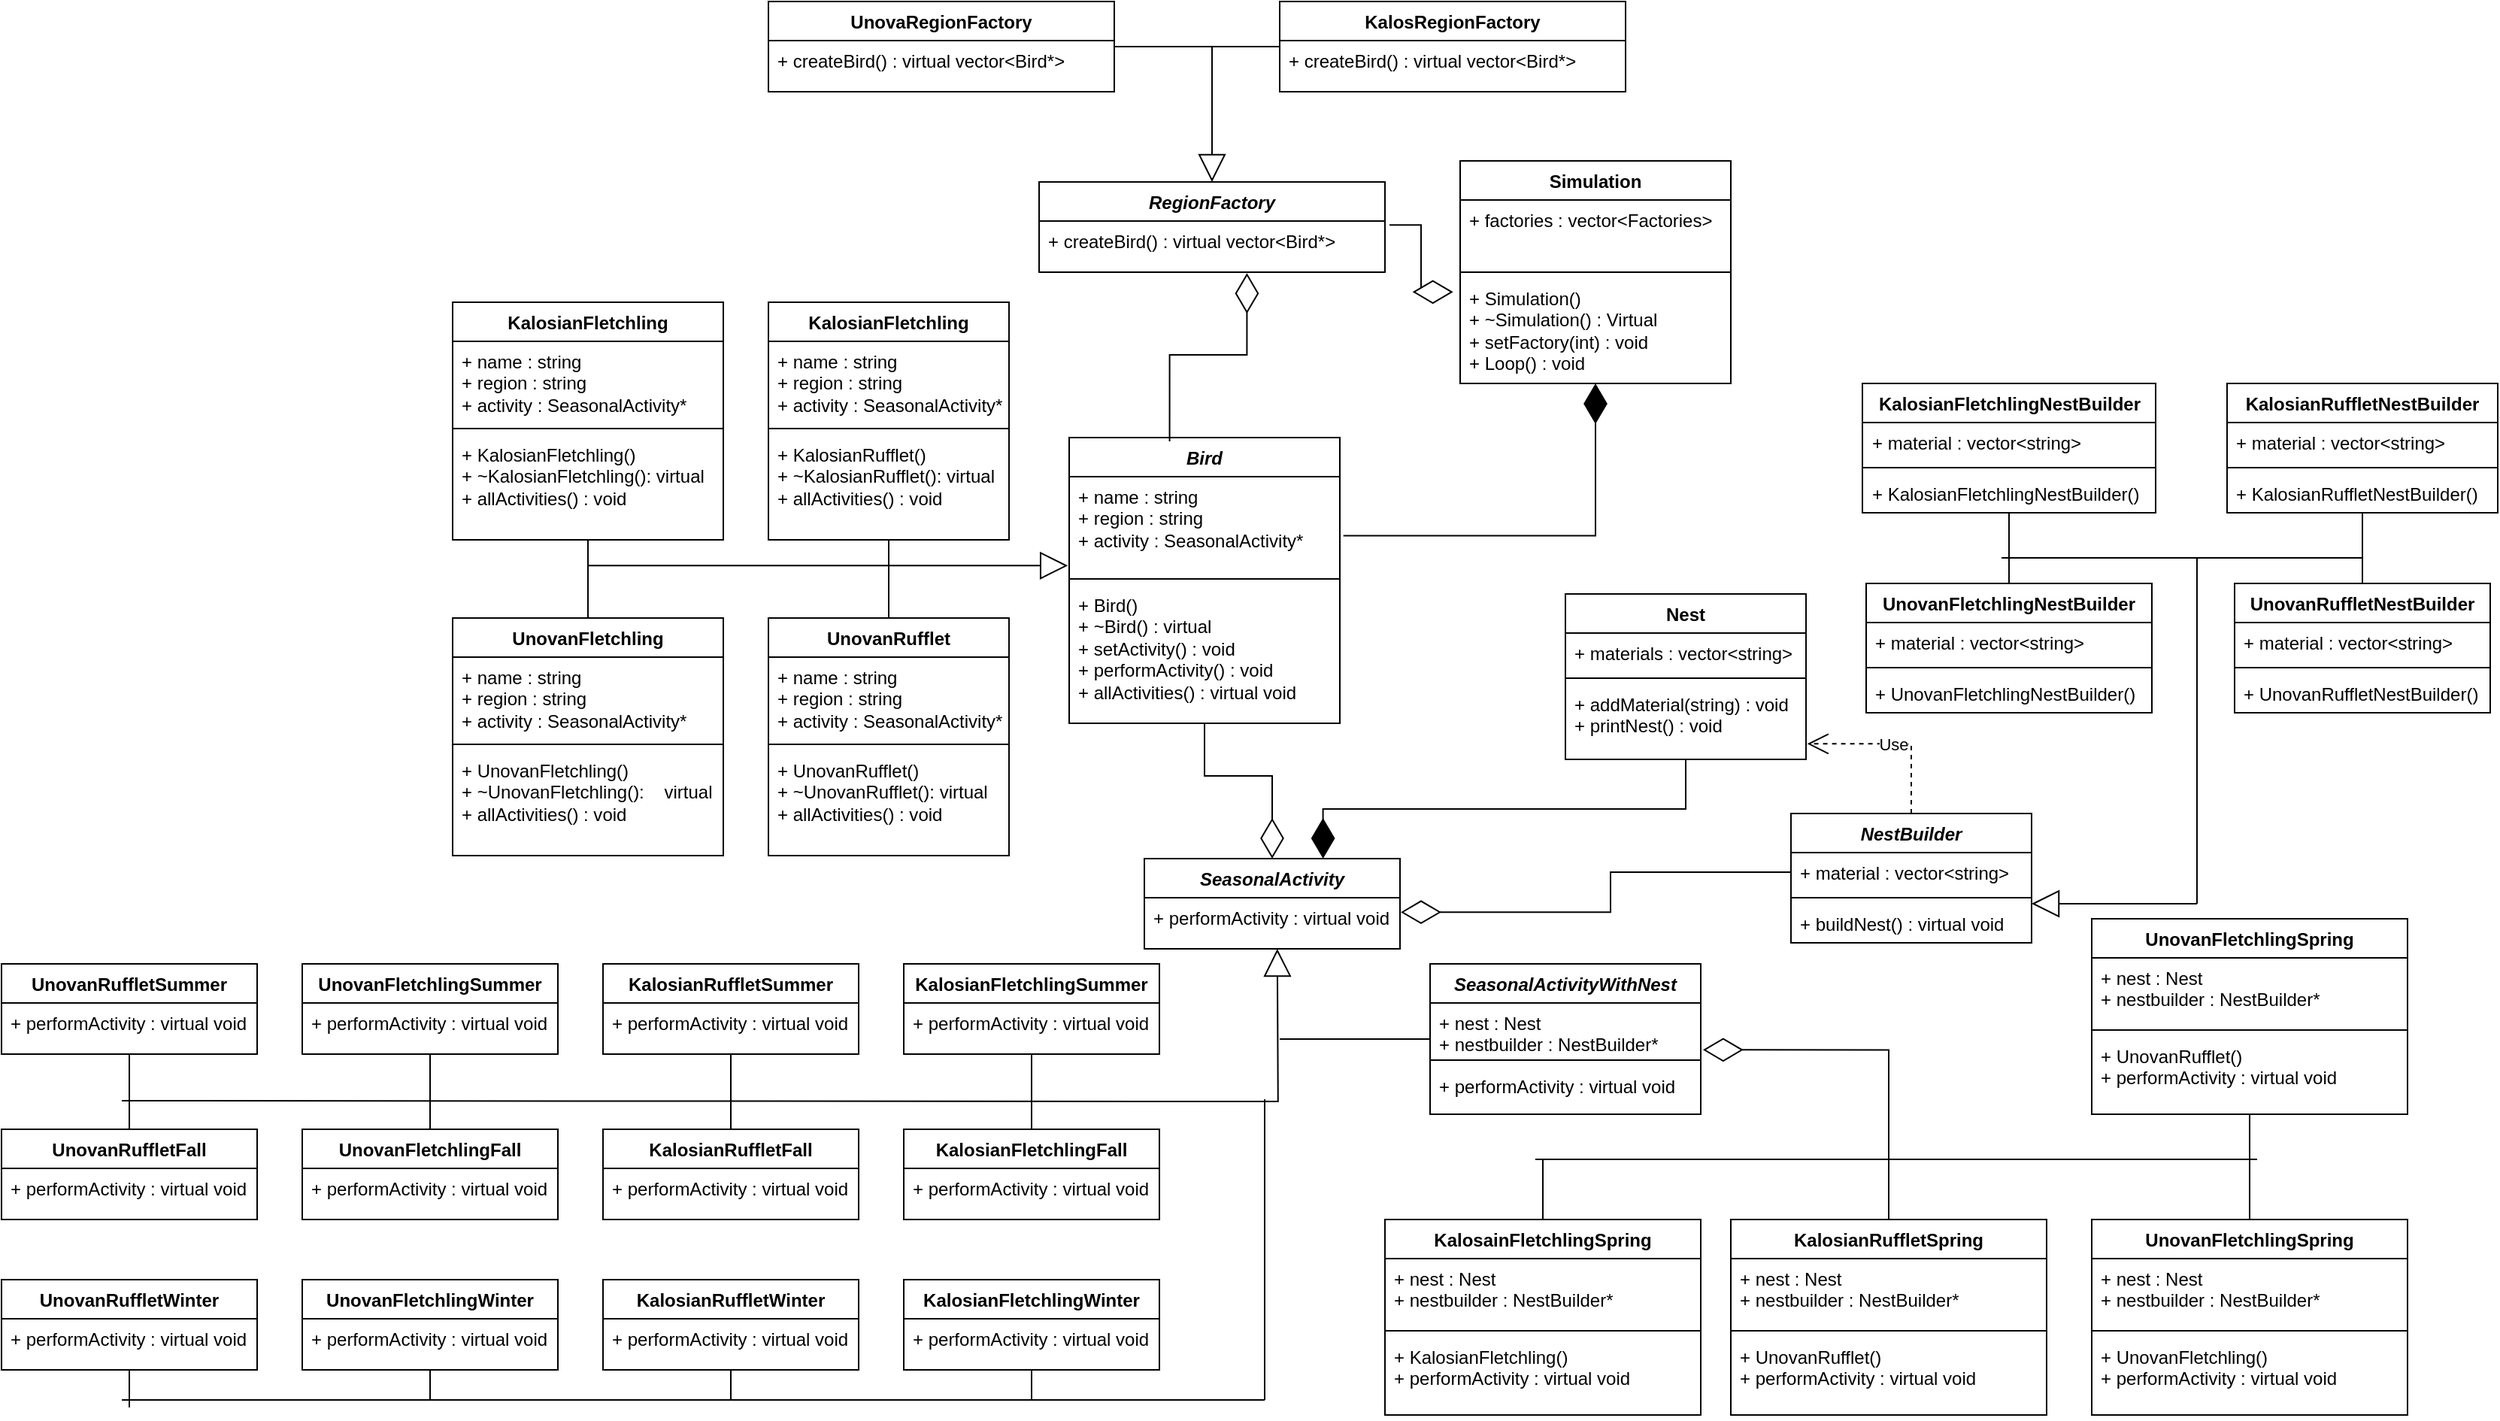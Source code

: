 <mxfile version="25.0.1">
  <diagram name="Page-1" id="a0X_AfXO-eGEAeAlHJ21">
    <mxGraphModel dx="2687" dy="1173" grid="1" gridSize="10" guides="1" tooltips="1" connect="1" arrows="1" fold="1" page="1" pageScale="1" pageWidth="850" pageHeight="1100" math="0" shadow="0">
      <root>
        <mxCell id="0" />
        <mxCell id="1" parent="0" />
        <mxCell id="lJhDyDG1HW2excrZ2yXK-1" value="Simulation" style="swimlane;fontStyle=1;align=center;verticalAlign=top;childLayout=stackLayout;horizontal=1;startSize=26;horizontalStack=0;resizeParent=1;resizeParentMax=0;resizeLast=0;collapsible=1;marginBottom=0;whiteSpace=wrap;html=1;" parent="1" vertex="1">
          <mxGeometry x="150" y="136" width="180" height="148" as="geometry" />
        </mxCell>
        <mxCell id="lJhDyDG1HW2excrZ2yXK-2" value="+ factories : vector&amp;lt;Factories&amp;gt;" style="text;strokeColor=none;fillColor=none;align=left;verticalAlign=top;spacingLeft=4;spacingRight=4;overflow=hidden;rotatable=0;points=[[0,0.5],[1,0.5]];portConstraint=eastwest;whiteSpace=wrap;html=1;" parent="lJhDyDG1HW2excrZ2yXK-1" vertex="1">
          <mxGeometry y="26" width="180" height="44" as="geometry" />
        </mxCell>
        <mxCell id="lJhDyDG1HW2excrZ2yXK-3" value="" style="line;strokeWidth=1;fillColor=none;align=left;verticalAlign=middle;spacingTop=-1;spacingLeft=3;spacingRight=3;rotatable=0;labelPosition=right;points=[];portConstraint=eastwest;strokeColor=inherit;" parent="lJhDyDG1HW2excrZ2yXK-1" vertex="1">
          <mxGeometry y="70" width="180" height="8" as="geometry" />
        </mxCell>
        <mxCell id="lJhDyDG1HW2excrZ2yXK-4" value="+ Simulation()&amp;nbsp;&lt;div&gt;+ ~Simulation() : Virtual&lt;/div&gt;&lt;div&gt;+ setFactory(int) : void&lt;br&gt;&lt;/div&gt;&lt;div&gt;+ Loop() : void&lt;br&gt;&lt;div&gt;&lt;br&gt;&lt;/div&gt;&lt;/div&gt;" style="text;strokeColor=none;fillColor=none;align=left;verticalAlign=top;spacingLeft=4;spacingRight=4;overflow=hidden;rotatable=0;points=[[0,0.5],[1,0.5]];portConstraint=eastwest;whiteSpace=wrap;html=1;" parent="lJhDyDG1HW2excrZ2yXK-1" vertex="1">
          <mxGeometry y="78" width="180" height="70" as="geometry" />
        </mxCell>
        <mxCell id="lJhDyDG1HW2excrZ2yXK-5" value="&lt;i&gt;RegionFactory&lt;/i&gt;" style="swimlane;fontStyle=1;align=center;verticalAlign=top;childLayout=stackLayout;horizontal=1;startSize=26;horizontalStack=0;resizeParent=1;resizeParentMax=0;resizeLast=0;collapsible=1;marginBottom=0;whiteSpace=wrap;html=1;" parent="1" vertex="1">
          <mxGeometry x="-130" y="150" width="230" height="60" as="geometry" />
        </mxCell>
        <mxCell id="lJhDyDG1HW2excrZ2yXK-8" value="+ createBird() : virtual vector&amp;lt;Bird*&amp;gt;" style="text;strokeColor=none;fillColor=none;align=left;verticalAlign=top;spacingLeft=4;spacingRight=4;overflow=hidden;rotatable=0;points=[[0,0.5],[1,0.5]];portConstraint=eastwest;whiteSpace=wrap;html=1;" parent="lJhDyDG1HW2excrZ2yXK-5" vertex="1">
          <mxGeometry y="26" width="230" height="34" as="geometry" />
        </mxCell>
        <mxCell id="lJhDyDG1HW2excrZ2yXK-9" value="KalosRegionFactory" style="swimlane;fontStyle=1;align=center;verticalAlign=top;childLayout=stackLayout;horizontal=1;startSize=26;horizontalStack=0;resizeParent=1;resizeParentMax=0;resizeLast=0;collapsible=1;marginBottom=0;whiteSpace=wrap;html=1;" parent="1" vertex="1">
          <mxGeometry x="30" y="30" width="230" height="60" as="geometry" />
        </mxCell>
        <mxCell id="lJhDyDG1HW2excrZ2yXK-10" value="+ createBird() : virtual vector&amp;lt;Bird*&amp;gt;" style="text;strokeColor=none;fillColor=none;align=left;verticalAlign=top;spacingLeft=4;spacingRight=4;overflow=hidden;rotatable=0;points=[[0,0.5],[1,0.5]];portConstraint=eastwest;whiteSpace=wrap;html=1;" parent="lJhDyDG1HW2excrZ2yXK-9" vertex="1">
          <mxGeometry y="26" width="230" height="34" as="geometry" />
        </mxCell>
        <mxCell id="lJhDyDG1HW2excrZ2yXK-11" value="UnovaRegionFactory" style="swimlane;fontStyle=1;align=center;verticalAlign=top;childLayout=stackLayout;horizontal=1;startSize=26;horizontalStack=0;resizeParent=1;resizeParentMax=0;resizeLast=0;collapsible=1;marginBottom=0;whiteSpace=wrap;html=1;" parent="1" vertex="1">
          <mxGeometry x="-310" y="30" width="230" height="60" as="geometry" />
        </mxCell>
        <mxCell id="lJhDyDG1HW2excrZ2yXK-12" value="+ createBird() : virtual vector&amp;lt;Bird*&amp;gt;" style="text;strokeColor=none;fillColor=none;align=left;verticalAlign=top;spacingLeft=4;spacingRight=4;overflow=hidden;rotatable=0;points=[[0,0.5],[1,0.5]];portConstraint=eastwest;whiteSpace=wrap;html=1;" parent="lJhDyDG1HW2excrZ2yXK-11" vertex="1">
          <mxGeometry y="26" width="230" height="34" as="geometry" />
        </mxCell>
        <mxCell id="lJhDyDG1HW2excrZ2yXK-14" value="" style="endArrow=diamondThin;endFill=1;endSize=24;html=1;rounded=0;entryX=-0.026;entryY=0.131;entryDx=0;entryDy=0;exitX=1.013;exitY=0.078;exitDx=0;exitDy=0;exitPerimeter=0;edgeStyle=elbowEdgeStyle;endFillColor=#FFFFFF;entryPerimeter=0;" parent="1" source="lJhDyDG1HW2excrZ2yXK-8" target="lJhDyDG1HW2excrZ2yXK-4" edge="1">
          <mxGeometry width="160" relative="1" as="geometry">
            <mxPoint x="709" y="181" as="sourcePoint" />
            <mxPoint x="390" y="100" as="targetPoint" />
          </mxGeometry>
        </mxCell>
        <mxCell id="lJhDyDG1HW2excrZ2yXK-105" style="edgeStyle=orthogonalEdgeStyle;rounded=0;orthogonalLoop=1;jettySize=auto;html=1;entryX=0.5;entryY=0;entryDx=0;entryDy=0;endArrow=diamondThin;endFill=1;endSize=24;endFillColor=#FFFFFF;" parent="1" source="lJhDyDG1HW2excrZ2yXK-15" target="lJhDyDG1HW2excrZ2yXK-40" edge="1">
          <mxGeometry relative="1" as="geometry" />
        </mxCell>
        <mxCell id="lJhDyDG1HW2excrZ2yXK-15" value="&lt;i&gt;Bird&lt;/i&gt;" style="swimlane;fontStyle=1;align=center;verticalAlign=top;childLayout=stackLayout;horizontal=1;startSize=26;horizontalStack=0;resizeParent=1;resizeParentMax=0;resizeLast=0;collapsible=1;marginBottom=0;whiteSpace=wrap;html=1;" parent="1" vertex="1">
          <mxGeometry x="-110" y="320" width="180" height="190" as="geometry" />
        </mxCell>
        <mxCell id="lJhDyDG1HW2excrZ2yXK-16" value="+ name : string&lt;div&gt;+ region : string&lt;/div&gt;&lt;div&gt;+ activity : SeasonalActivity*&lt;/div&gt;" style="text;strokeColor=none;fillColor=none;align=left;verticalAlign=top;spacingLeft=4;spacingRight=4;overflow=hidden;rotatable=0;points=[[0,0.5],[1,0.5]];portConstraint=eastwest;whiteSpace=wrap;html=1;" parent="lJhDyDG1HW2excrZ2yXK-15" vertex="1">
          <mxGeometry y="26" width="180" height="64" as="geometry" />
        </mxCell>
        <mxCell id="lJhDyDG1HW2excrZ2yXK-17" value="" style="line;strokeWidth=1;fillColor=none;align=left;verticalAlign=middle;spacingTop=-1;spacingLeft=3;spacingRight=3;rotatable=0;labelPosition=right;points=[];portConstraint=eastwest;strokeColor=inherit;" parent="lJhDyDG1HW2excrZ2yXK-15" vertex="1">
          <mxGeometry y="90" width="180" height="8" as="geometry" />
        </mxCell>
        <mxCell id="lJhDyDG1HW2excrZ2yXK-18" value="&lt;div&gt;+ Bird()&amp;nbsp;&lt;div&gt;+ ~Bird() : virtual&lt;/div&gt;&lt;div&gt;+ setActivity() : void&lt;/div&gt;&lt;div&gt;+ performActivity() : void&lt;/div&gt;&lt;div&gt;+ allActivities() :&amp;nbsp;&lt;span style=&quot;background-color: initial;&quot;&gt;virtual void&lt;/span&gt;&lt;/div&gt;&lt;div&gt;&amp;nbsp;&amp;nbsp;&lt;/div&gt;&lt;/div&gt;" style="text;strokeColor=none;fillColor=none;align=left;verticalAlign=top;spacingLeft=4;spacingRight=4;overflow=hidden;rotatable=0;points=[[0,0.5],[1,0.5]];portConstraint=eastwest;whiteSpace=wrap;html=1;" parent="lJhDyDG1HW2excrZ2yXK-15" vertex="1">
          <mxGeometry y="98" width="180" height="92" as="geometry" />
        </mxCell>
        <mxCell id="lJhDyDG1HW2excrZ2yXK-112" style="edgeStyle=orthogonalEdgeStyle;rounded=0;orthogonalLoop=1;jettySize=auto;html=1;endArrow=none;endFill=0;" parent="1" source="lJhDyDG1HW2excrZ2yXK-19" target="lJhDyDG1HW2excrZ2yXK-27" edge="1">
          <mxGeometry relative="1" as="geometry" />
        </mxCell>
        <mxCell id="lJhDyDG1HW2excrZ2yXK-19" value="KalosianFletchling" style="swimlane;fontStyle=1;align=center;verticalAlign=top;childLayout=stackLayout;horizontal=1;startSize=26;horizontalStack=0;resizeParent=1;resizeParentMax=0;resizeLast=0;collapsible=1;marginBottom=0;whiteSpace=wrap;html=1;" parent="1" vertex="1">
          <mxGeometry x="-520" y="230" width="180" height="158" as="geometry" />
        </mxCell>
        <mxCell id="lJhDyDG1HW2excrZ2yXK-20" value="+ name : string&lt;div&gt;+ region : string&lt;/div&gt;&lt;div&gt;+ activity : SeasonalActivity*&lt;/div&gt;" style="text;strokeColor=none;fillColor=none;align=left;verticalAlign=top;spacingLeft=4;spacingRight=4;overflow=hidden;rotatable=0;points=[[0,0.5],[1,0.5]];portConstraint=eastwest;whiteSpace=wrap;html=1;" parent="lJhDyDG1HW2excrZ2yXK-19" vertex="1">
          <mxGeometry y="26" width="180" height="54" as="geometry" />
        </mxCell>
        <mxCell id="lJhDyDG1HW2excrZ2yXK-21" value="" style="line;strokeWidth=1;fillColor=none;align=left;verticalAlign=middle;spacingTop=-1;spacingLeft=3;spacingRight=3;rotatable=0;labelPosition=right;points=[];portConstraint=eastwest;strokeColor=inherit;" parent="lJhDyDG1HW2excrZ2yXK-19" vertex="1">
          <mxGeometry y="80" width="180" height="8" as="geometry" />
        </mxCell>
        <mxCell id="lJhDyDG1HW2excrZ2yXK-22" value="+ KalosianFletchling()&amp;nbsp;&lt;div&gt;+ ~KalosianFletchling(): virtual&lt;/div&gt;&lt;div&gt;+ allActivities() : v&lt;span style=&quot;background-color: initial;&quot;&gt;oid&lt;/span&gt;&lt;/div&gt;&lt;div&gt;&amp;nbsp;&amp;nbsp;&lt;/div&gt;" style="text;strokeColor=none;fillColor=none;align=left;verticalAlign=top;spacingLeft=4;spacingRight=4;overflow=hidden;rotatable=0;points=[[0,0.5],[1,0.5]];portConstraint=eastwest;whiteSpace=wrap;html=1;" parent="lJhDyDG1HW2excrZ2yXK-19" vertex="1">
          <mxGeometry y="88" width="180" height="70" as="geometry" />
        </mxCell>
        <mxCell id="lJhDyDG1HW2excrZ2yXK-111" style="edgeStyle=orthogonalEdgeStyle;rounded=0;orthogonalLoop=1;jettySize=auto;html=1;endArrow=none;endFill=0;" parent="1" source="lJhDyDG1HW2excrZ2yXK-23" edge="1">
          <mxGeometry relative="1" as="geometry">
            <mxPoint x="-230" y="420" as="targetPoint" />
          </mxGeometry>
        </mxCell>
        <mxCell id="lJhDyDG1HW2excrZ2yXK-23" value="KalosianFletchling" style="swimlane;fontStyle=1;align=center;verticalAlign=top;childLayout=stackLayout;horizontal=1;startSize=26;horizontalStack=0;resizeParent=1;resizeParentMax=0;resizeLast=0;collapsible=1;marginBottom=0;whiteSpace=wrap;html=1;" parent="1" vertex="1">
          <mxGeometry x="-310" y="230" width="160" height="158" as="geometry" />
        </mxCell>
        <mxCell id="lJhDyDG1HW2excrZ2yXK-24" value="+ name : string&lt;div&gt;+ region : string&lt;/div&gt;&lt;div&gt;+ activity : SeasonalActivity*&lt;/div&gt;" style="text;strokeColor=none;fillColor=none;align=left;verticalAlign=top;spacingLeft=4;spacingRight=4;overflow=hidden;rotatable=0;points=[[0,0.5],[1,0.5]];portConstraint=eastwest;whiteSpace=wrap;html=1;" parent="lJhDyDG1HW2excrZ2yXK-23" vertex="1">
          <mxGeometry y="26" width="160" height="54" as="geometry" />
        </mxCell>
        <mxCell id="lJhDyDG1HW2excrZ2yXK-25" value="" style="line;strokeWidth=1;fillColor=none;align=left;verticalAlign=middle;spacingTop=-1;spacingLeft=3;spacingRight=3;rotatable=0;labelPosition=right;points=[];portConstraint=eastwest;strokeColor=inherit;" parent="lJhDyDG1HW2excrZ2yXK-23" vertex="1">
          <mxGeometry y="80" width="160" height="8" as="geometry" />
        </mxCell>
        <mxCell id="lJhDyDG1HW2excrZ2yXK-26" value="+ KalosianRufflet()&amp;nbsp;&lt;div&gt;+ ~KalosianRufflet(): virtual&lt;/div&gt;&lt;div&gt;+ allActivities() : v&lt;span style=&quot;background-color: initial;&quot;&gt;oid&lt;/span&gt;&lt;/div&gt;&lt;div&gt;&amp;nbsp;&amp;nbsp;&lt;/div&gt;" style="text;strokeColor=none;fillColor=none;align=left;verticalAlign=top;spacingLeft=4;spacingRight=4;overflow=hidden;rotatable=0;points=[[0,0.5],[1,0.5]];portConstraint=eastwest;whiteSpace=wrap;html=1;" parent="lJhDyDG1HW2excrZ2yXK-23" vertex="1">
          <mxGeometry y="88" width="160" height="70" as="geometry" />
        </mxCell>
        <mxCell id="lJhDyDG1HW2excrZ2yXK-27" value="UnovanFletchling" style="swimlane;fontStyle=1;align=center;verticalAlign=top;childLayout=stackLayout;horizontal=1;startSize=26;horizontalStack=0;resizeParent=1;resizeParentMax=0;resizeLast=0;collapsible=1;marginBottom=0;whiteSpace=wrap;html=1;" parent="1" vertex="1">
          <mxGeometry x="-520" y="440" width="180" height="158" as="geometry" />
        </mxCell>
        <mxCell id="lJhDyDG1HW2excrZ2yXK-28" value="+ name : string&lt;div&gt;+ region : string&lt;/div&gt;&lt;div&gt;+ activity : SeasonalActivity*&lt;/div&gt;" style="text;strokeColor=none;fillColor=none;align=left;verticalAlign=top;spacingLeft=4;spacingRight=4;overflow=hidden;rotatable=0;points=[[0,0.5],[1,0.5]];portConstraint=eastwest;whiteSpace=wrap;html=1;" parent="lJhDyDG1HW2excrZ2yXK-27" vertex="1">
          <mxGeometry y="26" width="180" height="54" as="geometry" />
        </mxCell>
        <mxCell id="lJhDyDG1HW2excrZ2yXK-29" value="" style="line;strokeWidth=1;fillColor=none;align=left;verticalAlign=middle;spacingTop=-1;spacingLeft=3;spacingRight=3;rotatable=0;labelPosition=right;points=[];portConstraint=eastwest;strokeColor=inherit;" parent="lJhDyDG1HW2excrZ2yXK-27" vertex="1">
          <mxGeometry y="80" width="180" height="8" as="geometry" />
        </mxCell>
        <mxCell id="lJhDyDG1HW2excrZ2yXK-30" value="+ UnovanFletchling()&amp;nbsp;&lt;div&gt;+ ~UnovanFletchling():&amp;nbsp;&amp;nbsp;&amp;nbsp; virtual&lt;/div&gt;&lt;div&gt;&lt;span style=&quot;background-color: initial;&quot;&gt;+ allActivities() : v&lt;/span&gt;&lt;span style=&quot;background-color: initial;&quot;&gt;oid&lt;/span&gt;&lt;/div&gt;&lt;div&gt;&amp;nbsp;&amp;nbsp;&lt;br&gt;&lt;/div&gt;" style="text;strokeColor=none;fillColor=none;align=left;verticalAlign=top;spacingLeft=4;spacingRight=4;overflow=hidden;rotatable=0;points=[[0,0.5],[1,0.5]];portConstraint=eastwest;whiteSpace=wrap;html=1;" parent="lJhDyDG1HW2excrZ2yXK-27" vertex="1">
          <mxGeometry y="88" width="180" height="70" as="geometry" />
        </mxCell>
        <mxCell id="lJhDyDG1HW2excrZ2yXK-35" value="" style="endArrow=diamondThin;endFill=1;endSize=24;html=1;rounded=0;edgeStyle=orthogonalEdgeStyle;endFillColor=#FFFFFF;exitX=0.371;exitY=0.013;exitDx=0;exitDy=0;exitPerimeter=0;entryX=0.601;entryY=1.018;entryDx=0;entryDy=0;entryPerimeter=0;" parent="1" source="lJhDyDG1HW2excrZ2yXK-15" target="lJhDyDG1HW2excrZ2yXK-8" edge="1">
          <mxGeometry width="160" relative="1" as="geometry">
            <mxPoint x="-40" y="230" as="sourcePoint" />
            <mxPoint x="-40" y="230" as="targetPoint" />
          </mxGeometry>
        </mxCell>
        <mxCell id="lJhDyDG1HW2excrZ2yXK-39" value="" style="endArrow=block;endSize=16;endFill=0;html=1;rounded=0;edgeStyle=elbowEdgeStyle;elbow=vertical;entryX=0.5;entryY=0;entryDx=0;entryDy=0;" parent="1" target="lJhDyDG1HW2excrZ2yXK-5" edge="1">
          <mxGeometry width="160" relative="1" as="geometry">
            <mxPoint x="-15" y="60" as="sourcePoint" />
            <mxPoint x="328" y="90" as="targetPoint" />
          </mxGeometry>
        </mxCell>
        <mxCell id="lJhDyDG1HW2excrZ2yXK-40" value="&lt;i&gt;SeasonalActivity&lt;/i&gt;" style="swimlane;fontStyle=1;align=center;verticalAlign=top;childLayout=stackLayout;horizontal=1;startSize=26;horizontalStack=0;resizeParent=1;resizeParentMax=0;resizeLast=0;collapsible=1;marginBottom=0;whiteSpace=wrap;html=1;" parent="1" vertex="1">
          <mxGeometry x="-60" y="600" width="170" height="60" as="geometry" />
        </mxCell>
        <mxCell id="lJhDyDG1HW2excrZ2yXK-43" value="+ performActivity : virtual void" style="text;strokeColor=none;fillColor=none;align=left;verticalAlign=top;spacingLeft=4;spacingRight=4;overflow=hidden;rotatable=0;points=[[0,0.5],[1,0.5]];portConstraint=eastwest;whiteSpace=wrap;html=1;" parent="lJhDyDG1HW2excrZ2yXK-40" vertex="1">
          <mxGeometry y="26" width="170" height="34" as="geometry" />
        </mxCell>
        <mxCell id="lJhDyDG1HW2excrZ2yXK-134" style="edgeStyle=orthogonalEdgeStyle;rounded=0;orthogonalLoop=1;jettySize=auto;html=1;endArrow=none;endFill=0;" parent="1" source="lJhDyDG1HW2excrZ2yXK-44" edge="1">
          <mxGeometry relative="1" as="geometry">
            <mxPoint x="205" y="800" as="targetPoint" />
          </mxGeometry>
        </mxCell>
        <mxCell id="lJhDyDG1HW2excrZ2yXK-44" value="KalosainFletchlingSpring" style="swimlane;fontStyle=1;align=center;verticalAlign=top;childLayout=stackLayout;horizontal=1;startSize=26;horizontalStack=0;resizeParent=1;resizeParentMax=0;resizeLast=0;collapsible=1;marginBottom=0;whiteSpace=wrap;html=1;" parent="1" vertex="1">
          <mxGeometry x="100" y="840" width="210" height="130" as="geometry" />
        </mxCell>
        <mxCell id="lJhDyDG1HW2excrZ2yXK-45" value="+ nest : Nest&lt;div&gt;+ nestbuilder : NestBuilder*&lt;/div&gt;" style="text;strokeColor=none;fillColor=none;align=left;verticalAlign=top;spacingLeft=4;spacingRight=4;overflow=hidden;rotatable=0;points=[[0,0.5],[1,0.5]];portConstraint=eastwest;whiteSpace=wrap;html=1;" parent="lJhDyDG1HW2excrZ2yXK-44" vertex="1">
          <mxGeometry y="26" width="210" height="44" as="geometry" />
        </mxCell>
        <mxCell id="lJhDyDG1HW2excrZ2yXK-46" value="" style="line;strokeWidth=1;fillColor=none;align=left;verticalAlign=middle;spacingTop=-1;spacingLeft=3;spacingRight=3;rotatable=0;labelPosition=right;points=[];portConstraint=eastwest;strokeColor=inherit;" parent="lJhDyDG1HW2excrZ2yXK-44" vertex="1">
          <mxGeometry y="70" width="210" height="8" as="geometry" />
        </mxCell>
        <mxCell id="lJhDyDG1HW2excrZ2yXK-47" value="&lt;div&gt;+ KalosianFletchling()&amp;nbsp;&lt;/div&gt;+ performActivity : virtual void" style="text;strokeColor=none;fillColor=none;align=left;verticalAlign=top;spacingLeft=4;spacingRight=4;overflow=hidden;rotatable=0;points=[[0,0.5],[1,0.5]];portConstraint=eastwest;whiteSpace=wrap;html=1;" parent="lJhDyDG1HW2excrZ2yXK-44" vertex="1">
          <mxGeometry y="78" width="210" height="52" as="geometry" />
        </mxCell>
        <mxCell id="zezI0oYd4fHwWdlwXRld-3" style="edgeStyle=orthogonalEdgeStyle;rounded=0;orthogonalLoop=1;jettySize=auto;html=1;endArrow=none;endFill=0;" edge="1" parent="1" source="lJhDyDG1HW2excrZ2yXK-48">
          <mxGeometry relative="1" as="geometry">
            <mxPoint x="30" y="720" as="targetPoint" />
          </mxGeometry>
        </mxCell>
        <mxCell id="lJhDyDG1HW2excrZ2yXK-48" value="&lt;i&gt;SeasonalActivityWithNest&lt;/i&gt;" style="swimlane;fontStyle=1;align=center;verticalAlign=top;childLayout=stackLayout;horizontal=1;startSize=26;horizontalStack=0;resizeParent=1;resizeParentMax=0;resizeLast=0;collapsible=1;marginBottom=0;whiteSpace=wrap;html=1;" parent="1" vertex="1">
          <mxGeometry x="130" y="670" width="180" height="100" as="geometry" />
        </mxCell>
        <mxCell id="lJhDyDG1HW2excrZ2yXK-49" value="+ nest : Nest&lt;div&gt;+ nestbuilder : NestBuilder*&lt;/div&gt;" style="text;strokeColor=none;fillColor=none;align=left;verticalAlign=top;spacingLeft=4;spacingRight=4;overflow=hidden;rotatable=0;points=[[0,0.5],[1,0.5]];portConstraint=eastwest;whiteSpace=wrap;html=1;" parent="lJhDyDG1HW2excrZ2yXK-48" vertex="1">
          <mxGeometry y="26" width="180" height="34" as="geometry" />
        </mxCell>
        <mxCell id="lJhDyDG1HW2excrZ2yXK-50" value="" style="line;strokeWidth=1;fillColor=none;align=left;verticalAlign=middle;spacingTop=-1;spacingLeft=3;spacingRight=3;rotatable=0;labelPosition=right;points=[];portConstraint=eastwest;strokeColor=inherit;" parent="lJhDyDG1HW2excrZ2yXK-48" vertex="1">
          <mxGeometry y="60" width="180" height="8" as="geometry" />
        </mxCell>
        <mxCell id="lJhDyDG1HW2excrZ2yXK-51" value="+ performActivity : virtual void" style="text;strokeColor=none;fillColor=none;align=left;verticalAlign=top;spacingLeft=4;spacingRight=4;overflow=hidden;rotatable=0;points=[[0,0.5],[1,0.5]];portConstraint=eastwest;whiteSpace=wrap;html=1;" parent="lJhDyDG1HW2excrZ2yXK-48" vertex="1">
          <mxGeometry y="68" width="180" height="32" as="geometry" />
        </mxCell>
        <mxCell id="lJhDyDG1HW2excrZ2yXK-117" style="edgeStyle=orthogonalEdgeStyle;rounded=0;orthogonalLoop=1;jettySize=auto;html=1;endArrow=none;endFill=0;" parent="1" source="lJhDyDG1HW2excrZ2yXK-53" target="lJhDyDG1HW2excrZ2yXK-69" edge="1">
          <mxGeometry relative="1" as="geometry" />
        </mxCell>
        <mxCell id="lJhDyDG1HW2excrZ2yXK-53" value="UnovanFletchlingSummer" style="swimlane;fontStyle=1;align=center;verticalAlign=top;childLayout=stackLayout;horizontal=1;startSize=26;horizontalStack=0;resizeParent=1;resizeParentMax=0;resizeLast=0;collapsible=1;marginBottom=0;whiteSpace=wrap;html=1;" parent="1" vertex="1">
          <mxGeometry x="-620" y="670" width="170" height="60" as="geometry" />
        </mxCell>
        <mxCell id="lJhDyDG1HW2excrZ2yXK-54" value="+ performActivity : virtual void" style="text;strokeColor=none;fillColor=none;align=left;verticalAlign=top;spacingLeft=4;spacingRight=4;overflow=hidden;rotatable=0;points=[[0,0.5],[1,0.5]];portConstraint=eastwest;whiteSpace=wrap;html=1;" parent="lJhDyDG1HW2excrZ2yXK-53" vertex="1">
          <mxGeometry y="26" width="170" height="34" as="geometry" />
        </mxCell>
        <mxCell id="lJhDyDG1HW2excrZ2yXK-115" style="edgeStyle=orthogonalEdgeStyle;rounded=0;orthogonalLoop=1;jettySize=auto;html=1;endArrow=none;endFill=0;" parent="1" source="lJhDyDG1HW2excrZ2yXK-55" target="lJhDyDG1HW2excrZ2yXK-71" edge="1">
          <mxGeometry relative="1" as="geometry" />
        </mxCell>
        <mxCell id="lJhDyDG1HW2excrZ2yXK-55" value="KalosianRuffletSummer" style="swimlane;fontStyle=1;align=center;verticalAlign=top;childLayout=stackLayout;horizontal=1;startSize=26;horizontalStack=0;resizeParent=1;resizeParentMax=0;resizeLast=0;collapsible=1;marginBottom=0;whiteSpace=wrap;html=1;" parent="1" vertex="1">
          <mxGeometry x="-420" y="670" width="170" height="60" as="geometry" />
        </mxCell>
        <mxCell id="lJhDyDG1HW2excrZ2yXK-56" value="+ performActivity : virtual void" style="text;strokeColor=none;fillColor=none;align=left;verticalAlign=top;spacingLeft=4;spacingRight=4;overflow=hidden;rotatable=0;points=[[0,0.5],[1,0.5]];portConstraint=eastwest;whiteSpace=wrap;html=1;" parent="lJhDyDG1HW2excrZ2yXK-55" vertex="1">
          <mxGeometry y="26" width="170" height="34" as="geometry" />
        </mxCell>
        <mxCell id="lJhDyDG1HW2excrZ2yXK-106" style="edgeStyle=orthogonalEdgeStyle;rounded=0;orthogonalLoop=1;jettySize=auto;html=1;entryX=0.52;entryY=0.993;entryDx=0;entryDy=0;entryPerimeter=0;endArrow=block;endFill=1;jumpSize=24;endSize=16;endFillColor=#FFFFFF;strokeWidth=1;" parent="1" edge="1">
          <mxGeometry relative="1" as="geometry">
            <mxPoint x="28.4" y="660.002" as="targetPoint" />
            <mxPoint x="-740" y="761" as="sourcePoint" />
          </mxGeometry>
        </mxCell>
        <mxCell id="lJhDyDG1HW2excrZ2yXK-113" style="edgeStyle=orthogonalEdgeStyle;rounded=0;orthogonalLoop=1;jettySize=auto;html=1;endArrow=none;endFill=0;" parent="1" source="lJhDyDG1HW2excrZ2yXK-57" target="lJhDyDG1HW2excrZ2yXK-73" edge="1">
          <mxGeometry relative="1" as="geometry" />
        </mxCell>
        <mxCell id="lJhDyDG1HW2excrZ2yXK-57" value="KalosianFletchlingSummer" style="swimlane;fontStyle=1;align=center;verticalAlign=top;childLayout=stackLayout;horizontal=1;startSize=26;horizontalStack=0;resizeParent=1;resizeParentMax=0;resizeLast=0;collapsible=1;marginBottom=0;whiteSpace=wrap;html=1;" parent="1" vertex="1">
          <mxGeometry x="-220" y="670" width="170" height="60" as="geometry" />
        </mxCell>
        <mxCell id="lJhDyDG1HW2excrZ2yXK-58" value="+ performActivity : virtual void" style="text;strokeColor=none;fillColor=none;align=left;verticalAlign=top;spacingLeft=4;spacingRight=4;overflow=hidden;rotatable=0;points=[[0,0.5],[1,0.5]];portConstraint=eastwest;whiteSpace=wrap;html=1;" parent="lJhDyDG1HW2excrZ2yXK-57" vertex="1">
          <mxGeometry y="26" width="170" height="34" as="geometry" />
        </mxCell>
        <mxCell id="lJhDyDG1HW2excrZ2yXK-118" style="edgeStyle=orthogonalEdgeStyle;rounded=0;orthogonalLoop=1;jettySize=auto;html=1;endArrow=none;endFill=0;" parent="1" source="lJhDyDG1HW2excrZ2yXK-65" target="lJhDyDG1HW2excrZ2yXK-75" edge="1">
          <mxGeometry relative="1" as="geometry" />
        </mxCell>
        <mxCell id="lJhDyDG1HW2excrZ2yXK-65" value="UnovanRuffletSummer" style="swimlane;fontStyle=1;align=center;verticalAlign=top;childLayout=stackLayout;horizontal=1;startSize=26;horizontalStack=0;resizeParent=1;resizeParentMax=0;resizeLast=0;collapsible=1;marginBottom=0;whiteSpace=wrap;html=1;" parent="1" vertex="1">
          <mxGeometry x="-820" y="670" width="170" height="60" as="geometry" />
        </mxCell>
        <mxCell id="lJhDyDG1HW2excrZ2yXK-66" value="+ performActivity : virtual void" style="text;strokeColor=none;fillColor=none;align=left;verticalAlign=top;spacingLeft=4;spacingRight=4;overflow=hidden;rotatable=0;points=[[0,0.5],[1,0.5]];portConstraint=eastwest;whiteSpace=wrap;html=1;" parent="lJhDyDG1HW2excrZ2yXK-65" vertex="1">
          <mxGeometry y="26" width="170" height="34" as="geometry" />
        </mxCell>
        <mxCell id="lJhDyDG1HW2excrZ2yXK-69" value="UnovanFletchlingFall" style="swimlane;fontStyle=1;align=center;verticalAlign=top;childLayout=stackLayout;horizontal=1;startSize=26;horizontalStack=0;resizeParent=1;resizeParentMax=0;resizeLast=0;collapsible=1;marginBottom=0;whiteSpace=wrap;html=1;" parent="1" vertex="1">
          <mxGeometry x="-620" y="780" width="170" height="60" as="geometry" />
        </mxCell>
        <mxCell id="lJhDyDG1HW2excrZ2yXK-70" value="+ performActivity : virtual void" style="text;strokeColor=none;fillColor=none;align=left;verticalAlign=top;spacingLeft=4;spacingRight=4;overflow=hidden;rotatable=0;points=[[0,0.5],[1,0.5]];portConstraint=eastwest;whiteSpace=wrap;html=1;" parent="lJhDyDG1HW2excrZ2yXK-69" vertex="1">
          <mxGeometry y="26" width="170" height="34" as="geometry" />
        </mxCell>
        <mxCell id="lJhDyDG1HW2excrZ2yXK-71" value="KalosianRuffletFall" style="swimlane;fontStyle=1;align=center;verticalAlign=top;childLayout=stackLayout;horizontal=1;startSize=26;horizontalStack=0;resizeParent=1;resizeParentMax=0;resizeLast=0;collapsible=1;marginBottom=0;whiteSpace=wrap;html=1;" parent="1" vertex="1">
          <mxGeometry x="-420" y="780" width="170" height="60" as="geometry" />
        </mxCell>
        <mxCell id="lJhDyDG1HW2excrZ2yXK-72" value="+ performActivity : virtual void" style="text;strokeColor=none;fillColor=none;align=left;verticalAlign=top;spacingLeft=4;spacingRight=4;overflow=hidden;rotatable=0;points=[[0,0.5],[1,0.5]];portConstraint=eastwest;whiteSpace=wrap;html=1;" parent="lJhDyDG1HW2excrZ2yXK-71" vertex="1">
          <mxGeometry y="26" width="170" height="34" as="geometry" />
        </mxCell>
        <mxCell id="lJhDyDG1HW2excrZ2yXK-73" value="KalosianFletchlingFall" style="swimlane;fontStyle=1;align=center;verticalAlign=top;childLayout=stackLayout;horizontal=1;startSize=26;horizontalStack=0;resizeParent=1;resizeParentMax=0;resizeLast=0;collapsible=1;marginBottom=0;whiteSpace=wrap;html=1;" parent="1" vertex="1">
          <mxGeometry x="-220" y="780" width="170" height="60" as="geometry" />
        </mxCell>
        <mxCell id="lJhDyDG1HW2excrZ2yXK-74" value="+ performActivity : virtual void" style="text;strokeColor=none;fillColor=none;align=left;verticalAlign=top;spacingLeft=4;spacingRight=4;overflow=hidden;rotatable=0;points=[[0,0.5],[1,0.5]];portConstraint=eastwest;whiteSpace=wrap;html=1;" parent="lJhDyDG1HW2excrZ2yXK-73" vertex="1">
          <mxGeometry y="26" width="170" height="34" as="geometry" />
        </mxCell>
        <mxCell id="lJhDyDG1HW2excrZ2yXK-75" value="UnovanRuffletFall" style="swimlane;fontStyle=1;align=center;verticalAlign=top;childLayout=stackLayout;horizontal=1;startSize=26;horizontalStack=0;resizeParent=1;resizeParentMax=0;resizeLast=0;collapsible=1;marginBottom=0;whiteSpace=wrap;html=1;" parent="1" vertex="1">
          <mxGeometry x="-820" y="780" width="170" height="60" as="geometry" />
        </mxCell>
        <mxCell id="lJhDyDG1HW2excrZ2yXK-76" value="+ performActivity : virtual void" style="text;strokeColor=none;fillColor=none;align=left;verticalAlign=top;spacingLeft=4;spacingRight=4;overflow=hidden;rotatable=0;points=[[0,0.5],[1,0.5]];portConstraint=eastwest;whiteSpace=wrap;html=1;" parent="lJhDyDG1HW2excrZ2yXK-75" vertex="1">
          <mxGeometry y="26" width="170" height="34" as="geometry" />
        </mxCell>
        <mxCell id="lJhDyDG1HW2excrZ2yXK-120" style="edgeStyle=orthogonalEdgeStyle;rounded=0;orthogonalLoop=1;jettySize=auto;html=1;endArrow=none;endFill=0;" parent="1" source="lJhDyDG1HW2excrZ2yXK-77" edge="1">
          <mxGeometry relative="1" as="geometry">
            <mxPoint x="-535" y="960" as="targetPoint" />
          </mxGeometry>
        </mxCell>
        <mxCell id="lJhDyDG1HW2excrZ2yXK-77" value="UnovanFletchlingWinter" style="swimlane;fontStyle=1;align=center;verticalAlign=top;childLayout=stackLayout;horizontal=1;startSize=26;horizontalStack=0;resizeParent=1;resizeParentMax=0;resizeLast=0;collapsible=1;marginBottom=0;whiteSpace=wrap;html=1;" parent="1" vertex="1">
          <mxGeometry x="-620" y="880" width="170" height="60" as="geometry" />
        </mxCell>
        <mxCell id="lJhDyDG1HW2excrZ2yXK-78" value="+ performActivity : virtual void" style="text;strokeColor=none;fillColor=none;align=left;verticalAlign=top;spacingLeft=4;spacingRight=4;overflow=hidden;rotatable=0;points=[[0,0.5],[1,0.5]];portConstraint=eastwest;whiteSpace=wrap;html=1;" parent="lJhDyDG1HW2excrZ2yXK-77" vertex="1">
          <mxGeometry y="26" width="170" height="34" as="geometry" />
        </mxCell>
        <mxCell id="lJhDyDG1HW2excrZ2yXK-121" style="edgeStyle=orthogonalEdgeStyle;rounded=0;orthogonalLoop=1;jettySize=auto;html=1;endArrow=none;endFill=0;" parent="1" source="lJhDyDG1HW2excrZ2yXK-79" edge="1">
          <mxGeometry relative="1" as="geometry">
            <mxPoint x="-340" y="960" as="targetPoint" />
          </mxGeometry>
        </mxCell>
        <mxCell id="lJhDyDG1HW2excrZ2yXK-79" value="KalosianRuffletWinter" style="swimlane;fontStyle=1;align=center;verticalAlign=top;childLayout=stackLayout;horizontal=1;startSize=26;horizontalStack=0;resizeParent=1;resizeParentMax=0;resizeLast=0;collapsible=1;marginBottom=0;whiteSpace=wrap;html=1;" parent="1" vertex="1">
          <mxGeometry x="-420" y="880" width="170" height="60" as="geometry" />
        </mxCell>
        <mxCell id="lJhDyDG1HW2excrZ2yXK-80" value="+ performActivity : virtual void" style="text;strokeColor=none;fillColor=none;align=left;verticalAlign=top;spacingLeft=4;spacingRight=4;overflow=hidden;rotatable=0;points=[[0,0.5],[1,0.5]];portConstraint=eastwest;whiteSpace=wrap;html=1;" parent="lJhDyDG1HW2excrZ2yXK-79" vertex="1">
          <mxGeometry y="26" width="170" height="34" as="geometry" />
        </mxCell>
        <mxCell id="lJhDyDG1HW2excrZ2yXK-122" style="edgeStyle=orthogonalEdgeStyle;rounded=0;orthogonalLoop=1;jettySize=auto;html=1;endArrow=none;endFill=0;" parent="1" source="lJhDyDG1HW2excrZ2yXK-81" edge="1">
          <mxGeometry relative="1" as="geometry">
            <mxPoint x="-135" y="960" as="targetPoint" />
          </mxGeometry>
        </mxCell>
        <mxCell id="lJhDyDG1HW2excrZ2yXK-81" value="KalosianFletchlingWinter" style="swimlane;fontStyle=1;align=center;verticalAlign=top;childLayout=stackLayout;horizontal=1;startSize=26;horizontalStack=0;resizeParent=1;resizeParentMax=0;resizeLast=0;collapsible=1;marginBottom=0;whiteSpace=wrap;html=1;" parent="1" vertex="1">
          <mxGeometry x="-220" y="880" width="170" height="60" as="geometry" />
        </mxCell>
        <mxCell id="lJhDyDG1HW2excrZ2yXK-82" value="+ performActivity : virtual void" style="text;strokeColor=none;fillColor=none;align=left;verticalAlign=top;spacingLeft=4;spacingRight=4;overflow=hidden;rotatable=0;points=[[0,0.5],[1,0.5]];portConstraint=eastwest;whiteSpace=wrap;html=1;" parent="lJhDyDG1HW2excrZ2yXK-81" vertex="1">
          <mxGeometry y="26" width="170" height="34" as="geometry" />
        </mxCell>
        <mxCell id="lJhDyDG1HW2excrZ2yXK-119" style="edgeStyle=orthogonalEdgeStyle;rounded=0;orthogonalLoop=1;jettySize=auto;html=1;endArrow=none;endFill=0;" parent="1" source="lJhDyDG1HW2excrZ2yXK-83" edge="1">
          <mxGeometry relative="1" as="geometry">
            <mxPoint x="-735" y="965" as="targetPoint" />
          </mxGeometry>
        </mxCell>
        <mxCell id="lJhDyDG1HW2excrZ2yXK-83" value="UnovanRuffletWinter" style="swimlane;fontStyle=1;align=center;verticalAlign=top;childLayout=stackLayout;horizontal=1;startSize=26;horizontalStack=0;resizeParent=1;resizeParentMax=0;resizeLast=0;collapsible=1;marginBottom=0;whiteSpace=wrap;html=1;" parent="1" vertex="1">
          <mxGeometry x="-820" y="880" width="170" height="60" as="geometry" />
        </mxCell>
        <mxCell id="lJhDyDG1HW2excrZ2yXK-84" value="+ performActivity : virtual void" style="text;strokeColor=none;fillColor=none;align=left;verticalAlign=top;spacingLeft=4;spacingRight=4;overflow=hidden;rotatable=0;points=[[0,0.5],[1,0.5]];portConstraint=eastwest;whiteSpace=wrap;html=1;" parent="lJhDyDG1HW2excrZ2yXK-83" vertex="1">
          <mxGeometry y="26" width="170" height="34" as="geometry" />
        </mxCell>
        <mxCell id="lJhDyDG1HW2excrZ2yXK-85" value="KalosianRuffletSpring" style="swimlane;fontStyle=1;align=center;verticalAlign=top;childLayout=stackLayout;horizontal=1;startSize=26;horizontalStack=0;resizeParent=1;resizeParentMax=0;resizeLast=0;collapsible=1;marginBottom=0;whiteSpace=wrap;html=1;" parent="1" vertex="1">
          <mxGeometry x="330" y="840" width="210" height="130" as="geometry" />
        </mxCell>
        <mxCell id="lJhDyDG1HW2excrZ2yXK-86" value="+ nest : Nest&lt;div&gt;+ nestbuilder : NestBuilder*&lt;/div&gt;" style="text;strokeColor=none;fillColor=none;align=left;verticalAlign=top;spacingLeft=4;spacingRight=4;overflow=hidden;rotatable=0;points=[[0,0.5],[1,0.5]];portConstraint=eastwest;whiteSpace=wrap;html=1;" parent="lJhDyDG1HW2excrZ2yXK-85" vertex="1">
          <mxGeometry y="26" width="210" height="44" as="geometry" />
        </mxCell>
        <mxCell id="lJhDyDG1HW2excrZ2yXK-87" value="" style="line;strokeWidth=1;fillColor=none;align=left;verticalAlign=middle;spacingTop=-1;spacingLeft=3;spacingRight=3;rotatable=0;labelPosition=right;points=[];portConstraint=eastwest;strokeColor=inherit;" parent="lJhDyDG1HW2excrZ2yXK-85" vertex="1">
          <mxGeometry y="70" width="210" height="8" as="geometry" />
        </mxCell>
        <mxCell id="lJhDyDG1HW2excrZ2yXK-88" value="&lt;div&gt;+ UnovanRufflet()&amp;nbsp;&lt;/div&gt;+ performActivity : virtual void" style="text;strokeColor=none;fillColor=none;align=left;verticalAlign=top;spacingLeft=4;spacingRight=4;overflow=hidden;rotatable=0;points=[[0,0.5],[1,0.5]];portConstraint=eastwest;whiteSpace=wrap;html=1;" parent="lJhDyDG1HW2excrZ2yXK-85" vertex="1">
          <mxGeometry y="78" width="210" height="52" as="geometry" />
        </mxCell>
        <mxCell id="lJhDyDG1HW2excrZ2yXK-135" style="edgeStyle=orthogonalEdgeStyle;rounded=0;orthogonalLoop=1;jettySize=auto;html=1;endArrow=none;endFill=0;" parent="1" source="lJhDyDG1HW2excrZ2yXK-89" edge="1">
          <mxGeometry relative="1" as="geometry">
            <mxPoint x="675" y="800" as="targetPoint" />
          </mxGeometry>
        </mxCell>
        <mxCell id="rgclIkUoX49irN9JSvik-5" style="edgeStyle=orthogonalEdgeStyle;rounded=0;orthogonalLoop=1;jettySize=auto;html=1;endArrow=none;endFill=0;" parent="1" source="lJhDyDG1HW2excrZ2yXK-89" target="rgclIkUoX49irN9JSvik-1" edge="1">
          <mxGeometry relative="1" as="geometry" />
        </mxCell>
        <mxCell id="lJhDyDG1HW2excrZ2yXK-89" value="UnovanFletchlingSpring" style="swimlane;fontStyle=1;align=center;verticalAlign=top;childLayout=stackLayout;horizontal=1;startSize=26;horizontalStack=0;resizeParent=1;resizeParentMax=0;resizeLast=0;collapsible=1;marginBottom=0;whiteSpace=wrap;html=1;" parent="1" vertex="1">
          <mxGeometry x="570" y="840" width="210" height="130" as="geometry" />
        </mxCell>
        <mxCell id="lJhDyDG1HW2excrZ2yXK-90" value="+ nest : Nest&lt;div&gt;+ nestbuilder : NestBuilder*&lt;/div&gt;" style="text;strokeColor=none;fillColor=none;align=left;verticalAlign=top;spacingLeft=4;spacingRight=4;overflow=hidden;rotatable=0;points=[[0,0.5],[1,0.5]];portConstraint=eastwest;whiteSpace=wrap;html=1;" parent="lJhDyDG1HW2excrZ2yXK-89" vertex="1">
          <mxGeometry y="26" width="210" height="44" as="geometry" />
        </mxCell>
        <mxCell id="lJhDyDG1HW2excrZ2yXK-91" value="" style="line;strokeWidth=1;fillColor=none;align=left;verticalAlign=middle;spacingTop=-1;spacingLeft=3;spacingRight=3;rotatable=0;labelPosition=right;points=[];portConstraint=eastwest;strokeColor=inherit;" parent="lJhDyDG1HW2excrZ2yXK-89" vertex="1">
          <mxGeometry y="70" width="210" height="8" as="geometry" />
        </mxCell>
        <mxCell id="lJhDyDG1HW2excrZ2yXK-92" value="&lt;div&gt;+&amp;nbsp;UnovanFletchling() &lt;br&gt;&lt;/div&gt;+ performActivity : virtual void" style="text;strokeColor=none;fillColor=none;align=left;verticalAlign=top;spacingLeft=4;spacingRight=4;overflow=hidden;rotatable=0;points=[[0,0.5],[1,0.5]];portConstraint=eastwest;whiteSpace=wrap;html=1;" parent="lJhDyDG1HW2excrZ2yXK-89" vertex="1">
          <mxGeometry y="78" width="210" height="52" as="geometry" />
        </mxCell>
        <mxCell id="lJhDyDG1HW2excrZ2yXK-93" value="Nest" style="swimlane;fontStyle=1;align=center;verticalAlign=top;childLayout=stackLayout;horizontal=1;startSize=26;horizontalStack=0;resizeParent=1;resizeParentMax=0;resizeLast=0;collapsible=1;marginBottom=0;whiteSpace=wrap;html=1;" parent="1" vertex="1">
          <mxGeometry x="220" y="424" width="160" height="110" as="geometry" />
        </mxCell>
        <mxCell id="lJhDyDG1HW2excrZ2yXK-94" value="+ materials : vector&amp;lt;string&amp;gt;" style="text;strokeColor=none;fillColor=none;align=left;verticalAlign=top;spacingLeft=4;spacingRight=4;overflow=hidden;rotatable=0;points=[[0,0.5],[1,0.5]];portConstraint=eastwest;whiteSpace=wrap;html=1;" parent="lJhDyDG1HW2excrZ2yXK-93" vertex="1">
          <mxGeometry y="26" width="160" height="26" as="geometry" />
        </mxCell>
        <mxCell id="lJhDyDG1HW2excrZ2yXK-95" value="" style="line;strokeWidth=1;fillColor=none;align=left;verticalAlign=middle;spacingTop=-1;spacingLeft=3;spacingRight=3;rotatable=0;labelPosition=right;points=[];portConstraint=eastwest;strokeColor=inherit;" parent="lJhDyDG1HW2excrZ2yXK-93" vertex="1">
          <mxGeometry y="52" width="160" height="8" as="geometry" />
        </mxCell>
        <mxCell id="lJhDyDG1HW2excrZ2yXK-96" value="+ addMaterial(string) : void&lt;div&gt;+ printNest() : void&lt;br&gt;&lt;div&gt;&lt;br&gt;&lt;/div&gt;&lt;/div&gt;" style="text;strokeColor=none;fillColor=none;align=left;verticalAlign=top;spacingLeft=4;spacingRight=4;overflow=hidden;rotatable=0;points=[[0,0.5],[1,0.5]];portConstraint=eastwest;whiteSpace=wrap;html=1;" parent="lJhDyDG1HW2excrZ2yXK-93" vertex="1">
          <mxGeometry y="60" width="160" height="50" as="geometry" />
        </mxCell>
        <mxCell id="lJhDyDG1HW2excrZ2yXK-110" style="edgeStyle=orthogonalEdgeStyle;rounded=0;orthogonalLoop=1;jettySize=auto;html=1;endArrow=none;endFill=0;" parent="1" source="lJhDyDG1HW2excrZ2yXK-31" edge="1">
          <mxGeometry relative="1" as="geometry">
            <mxPoint x="-230" y="400" as="targetPoint" />
          </mxGeometry>
        </mxCell>
        <mxCell id="lJhDyDG1HW2excrZ2yXK-31" value="UnovanRufflet" style="swimlane;fontStyle=1;align=center;verticalAlign=top;childLayout=stackLayout;horizontal=1;startSize=26;horizontalStack=0;resizeParent=1;resizeParentMax=0;resizeLast=0;collapsible=1;marginBottom=0;whiteSpace=wrap;html=1;" parent="1" vertex="1">
          <mxGeometry x="-310" y="440" width="160" height="158" as="geometry" />
        </mxCell>
        <mxCell id="lJhDyDG1HW2excrZ2yXK-32" value="+ name : string&lt;div&gt;+ region : string&lt;/div&gt;&lt;div&gt;+ activity : SeasonalActivity*&lt;/div&gt;" style="text;strokeColor=none;fillColor=none;align=left;verticalAlign=top;spacingLeft=4;spacingRight=4;overflow=hidden;rotatable=0;points=[[0,0.5],[1,0.5]];portConstraint=eastwest;whiteSpace=wrap;html=1;" parent="lJhDyDG1HW2excrZ2yXK-31" vertex="1">
          <mxGeometry y="26" width="160" height="54" as="geometry" />
        </mxCell>
        <mxCell id="lJhDyDG1HW2excrZ2yXK-33" value="" style="line;strokeWidth=1;fillColor=none;align=left;verticalAlign=middle;spacingTop=-1;spacingLeft=3;spacingRight=3;rotatable=0;labelPosition=right;points=[];portConstraint=eastwest;strokeColor=inherit;" parent="lJhDyDG1HW2excrZ2yXK-31" vertex="1">
          <mxGeometry y="80" width="160" height="8" as="geometry" />
        </mxCell>
        <mxCell id="lJhDyDG1HW2excrZ2yXK-34" value="+ UnovanRufflet()&amp;nbsp;&lt;div&gt;+ ~UnovanRufflet(): virtual&lt;/div&gt;&lt;div&gt;+ allActivities() : v&lt;span style=&quot;background-color: initial;&quot;&gt;oid&lt;/span&gt;&lt;/div&gt;&lt;div&gt;&amp;nbsp;&amp;nbsp;&lt;/div&gt;" style="text;strokeColor=none;fillColor=none;align=left;verticalAlign=top;spacingLeft=4;spacingRight=4;overflow=hidden;rotatable=0;points=[[0,0.5],[1,0.5]];portConstraint=eastwest;whiteSpace=wrap;html=1;" parent="lJhDyDG1HW2excrZ2yXK-31" vertex="1">
          <mxGeometry y="88" width="160" height="70" as="geometry" />
        </mxCell>
        <mxCell id="lJhDyDG1HW2excrZ2yXK-109" style="edgeStyle=orthogonalEdgeStyle;rounded=0;orthogonalLoop=1;jettySize=auto;html=1;entryX=-0.005;entryY=0.924;entryDx=0;entryDy=0;entryPerimeter=0;endSize=16;endArrow=block;endFill=1;endFillColor=#FFFFFF;" parent="1" source="lJhDyDG1HW2excrZ2yXK-27" target="lJhDyDG1HW2excrZ2yXK-16" edge="1">
          <mxGeometry relative="1" as="geometry" />
        </mxCell>
        <mxCell id="lJhDyDG1HW2excrZ2yXK-124" value="" style="endArrow=none;html=1;rounded=0;" parent="1" edge="1">
          <mxGeometry width="50" height="50" relative="1" as="geometry">
            <mxPoint x="20" y="960" as="sourcePoint" />
            <mxPoint x="20" y="760" as="targetPoint" />
          </mxGeometry>
        </mxCell>
        <mxCell id="lJhDyDG1HW2excrZ2yXK-125" value="" style="endArrow=none;html=1;rounded=0;strokeWidth=1;" parent="1" edge="1">
          <mxGeometry width="50" height="50" relative="1" as="geometry">
            <mxPoint x="20" y="960" as="sourcePoint" />
            <mxPoint x="20" y="760" as="targetPoint" />
          </mxGeometry>
        </mxCell>
        <mxCell id="lJhDyDG1HW2excrZ2yXK-126" value="" style="endArrow=none;html=1;rounded=0;" parent="1" edge="1">
          <mxGeometry width="50" height="50" relative="1" as="geometry">
            <mxPoint x="-740" y="960" as="sourcePoint" />
            <mxPoint x="20" y="960" as="targetPoint" />
          </mxGeometry>
        </mxCell>
        <mxCell id="lJhDyDG1HW2excrZ2yXK-132" style="edgeStyle=orthogonalEdgeStyle;rounded=0;orthogonalLoop=1;jettySize=auto;html=1;entryX=1.008;entryY=0.917;entryDx=0;entryDy=0;entryPerimeter=0;endSize=24;endArrow=diamondThin;endFill=1;endFillColor=#FFFFFF;" parent="1" source="lJhDyDG1HW2excrZ2yXK-85" target="lJhDyDG1HW2excrZ2yXK-49" edge="1">
          <mxGeometry relative="1" as="geometry" />
        </mxCell>
        <mxCell id="lJhDyDG1HW2excrZ2yXK-136" value="" style="endArrow=none;html=1;rounded=0;" parent="1" edge="1">
          <mxGeometry width="50" height="50" relative="1" as="geometry">
            <mxPoint x="200" y="800" as="sourcePoint" />
            <mxPoint x="680" y="800" as="targetPoint" />
          </mxGeometry>
        </mxCell>
        <mxCell id="lJhDyDG1HW2excrZ2yXK-137" value="" style="endArrow=none;html=1;rounded=0;exitX=0.699;exitY=0;exitDx=0;exitDy=0;edgeStyle=orthogonalEdgeStyle;exitPerimeter=0;endFill=0;startSize=24;endSize=24;entryX=0.5;entryY=1;entryDx=0;entryDy=0;startArrow=diamondThin;startFill=1;" parent="1" source="lJhDyDG1HW2excrZ2yXK-40" target="lJhDyDG1HW2excrZ2yXK-93" edge="1">
          <mxGeometry width="50" height="50" relative="1" as="geometry">
            <mxPoint x="140" y="620" as="sourcePoint" />
            <mxPoint x="281" y="536" as="targetPoint" />
          </mxGeometry>
        </mxCell>
        <mxCell id="lJhDyDG1HW2excrZ2yXK-139" style="edgeStyle=orthogonalEdgeStyle;rounded=0;orthogonalLoop=1;jettySize=auto;html=1;entryX=1.013;entryY=0.613;entryDx=0;entryDy=0;entryPerimeter=0;endArrow=none;endFill=0;endSize=24;startSize=24;startArrow=diamondThin;startFill=1;" parent="1" source="lJhDyDG1HW2excrZ2yXK-1" target="lJhDyDG1HW2excrZ2yXK-16" edge="1">
          <mxGeometry relative="1" as="geometry" />
        </mxCell>
        <mxCell id="lJhDyDG1HW2excrZ2yXK-140" value="&lt;i&gt;NestBuilder&lt;/i&gt;" style="swimlane;fontStyle=1;align=center;verticalAlign=top;childLayout=stackLayout;horizontal=1;startSize=26;horizontalStack=0;resizeParent=1;resizeParentMax=0;resizeLast=0;collapsible=1;marginBottom=0;whiteSpace=wrap;html=1;" parent="1" vertex="1">
          <mxGeometry x="370" y="570" width="160" height="86" as="geometry" />
        </mxCell>
        <mxCell id="lJhDyDG1HW2excrZ2yXK-141" value="+ material : vector&amp;lt;string&amp;gt;" style="text;strokeColor=none;fillColor=none;align=left;verticalAlign=top;spacingLeft=4;spacingRight=4;overflow=hidden;rotatable=0;points=[[0,0.5],[1,0.5]];portConstraint=eastwest;whiteSpace=wrap;html=1;" parent="lJhDyDG1HW2excrZ2yXK-140" vertex="1">
          <mxGeometry y="26" width="160" height="26" as="geometry" />
        </mxCell>
        <mxCell id="lJhDyDG1HW2excrZ2yXK-142" value="" style="line;strokeWidth=1;fillColor=none;align=left;verticalAlign=middle;spacingTop=-1;spacingLeft=3;spacingRight=3;rotatable=0;labelPosition=right;points=[];portConstraint=eastwest;strokeColor=inherit;" parent="lJhDyDG1HW2excrZ2yXK-140" vertex="1">
          <mxGeometry y="52" width="160" height="8" as="geometry" />
        </mxCell>
        <mxCell id="lJhDyDG1HW2excrZ2yXK-143" value="+ buildNest() : virtual void" style="text;strokeColor=none;fillColor=none;align=left;verticalAlign=top;spacingLeft=4;spacingRight=4;overflow=hidden;rotatable=0;points=[[0,0.5],[1,0.5]];portConstraint=eastwest;whiteSpace=wrap;html=1;" parent="lJhDyDG1HW2excrZ2yXK-140" vertex="1">
          <mxGeometry y="60" width="160" height="26" as="geometry" />
        </mxCell>
        <mxCell id="lJhDyDG1HW2excrZ2yXK-144" value="KalosianFletchlingNestBuilder" style="swimlane;fontStyle=1;align=center;verticalAlign=top;childLayout=stackLayout;horizontal=1;startSize=26;horizontalStack=0;resizeParent=1;resizeParentMax=0;resizeLast=0;collapsible=1;marginBottom=0;whiteSpace=wrap;html=1;" parent="1" vertex="1">
          <mxGeometry x="417.5" y="284" width="195" height="86" as="geometry" />
        </mxCell>
        <mxCell id="lJhDyDG1HW2excrZ2yXK-145" value="+ material : vector&amp;lt;string&amp;gt;" style="text;strokeColor=none;fillColor=none;align=left;verticalAlign=top;spacingLeft=4;spacingRight=4;overflow=hidden;rotatable=0;points=[[0,0.5],[1,0.5]];portConstraint=eastwest;whiteSpace=wrap;html=1;" parent="lJhDyDG1HW2excrZ2yXK-144" vertex="1">
          <mxGeometry y="26" width="195" height="26" as="geometry" />
        </mxCell>
        <mxCell id="lJhDyDG1HW2excrZ2yXK-146" value="" style="line;strokeWidth=1;fillColor=none;align=left;verticalAlign=middle;spacingTop=-1;spacingLeft=3;spacingRight=3;rotatable=0;labelPosition=right;points=[];portConstraint=eastwest;strokeColor=inherit;" parent="lJhDyDG1HW2excrZ2yXK-144" vertex="1">
          <mxGeometry y="52" width="195" height="8" as="geometry" />
        </mxCell>
        <mxCell id="lJhDyDG1HW2excrZ2yXK-147" value="+ KalosianFletchlingNestBuilder()&amp;nbsp;" style="text;strokeColor=none;fillColor=none;align=left;verticalAlign=top;spacingLeft=4;spacingRight=4;overflow=hidden;rotatable=0;points=[[0,0.5],[1,0.5]];portConstraint=eastwest;whiteSpace=wrap;html=1;" parent="lJhDyDG1HW2excrZ2yXK-144" vertex="1">
          <mxGeometry y="60" width="195" height="26" as="geometry" />
        </mxCell>
        <mxCell id="lJhDyDG1HW2excrZ2yXK-149" style="edgeStyle=orthogonalEdgeStyle;rounded=0;orthogonalLoop=1;jettySize=auto;html=1;entryX=1.003;entryY=0.283;entryDx=0;entryDy=0;entryPerimeter=0;endArrow=diamondThin;endFill=1;strokeColor=default;endFillColor=#FFFFFF;endSize=24;" parent="1" source="lJhDyDG1HW2excrZ2yXK-141" target="lJhDyDG1HW2excrZ2yXK-43" edge="1">
          <mxGeometry relative="1" as="geometry" />
        </mxCell>
        <mxCell id="lJhDyDG1HW2excrZ2yXK-150" value="KalosianRuffletNestBuilder" style="swimlane;fontStyle=1;align=center;verticalAlign=top;childLayout=stackLayout;horizontal=1;startSize=26;horizontalStack=0;resizeParent=1;resizeParentMax=0;resizeLast=0;collapsible=1;marginBottom=0;whiteSpace=wrap;html=1;" parent="1" vertex="1">
          <mxGeometry x="660" y="284" width="180" height="86" as="geometry" />
        </mxCell>
        <mxCell id="lJhDyDG1HW2excrZ2yXK-151" value="+ material : vector&amp;lt;string&amp;gt;" style="text;strokeColor=none;fillColor=none;align=left;verticalAlign=top;spacingLeft=4;spacingRight=4;overflow=hidden;rotatable=0;points=[[0,0.5],[1,0.5]];portConstraint=eastwest;whiteSpace=wrap;html=1;" parent="lJhDyDG1HW2excrZ2yXK-150" vertex="1">
          <mxGeometry y="26" width="180" height="26" as="geometry" />
        </mxCell>
        <mxCell id="lJhDyDG1HW2excrZ2yXK-152" value="" style="line;strokeWidth=1;fillColor=none;align=left;verticalAlign=middle;spacingTop=-1;spacingLeft=3;spacingRight=3;rotatable=0;labelPosition=right;points=[];portConstraint=eastwest;strokeColor=inherit;" parent="lJhDyDG1HW2excrZ2yXK-150" vertex="1">
          <mxGeometry y="52" width="180" height="8" as="geometry" />
        </mxCell>
        <mxCell id="lJhDyDG1HW2excrZ2yXK-153" value="+ KalosianRuffletNestBuilder()" style="text;strokeColor=none;fillColor=none;align=left;verticalAlign=top;spacingLeft=4;spacingRight=4;overflow=hidden;rotatable=0;points=[[0,0.5],[1,0.5]];portConstraint=eastwest;whiteSpace=wrap;html=1;" parent="lJhDyDG1HW2excrZ2yXK-150" vertex="1">
          <mxGeometry y="60" width="180" height="26" as="geometry" />
        </mxCell>
        <mxCell id="lJhDyDG1HW2excrZ2yXK-165" style="edgeStyle=orthogonalEdgeStyle;rounded=0;orthogonalLoop=1;jettySize=auto;html=1;endArrow=none;endFill=0;" parent="1" source="lJhDyDG1HW2excrZ2yXK-154" target="lJhDyDG1HW2excrZ2yXK-144" edge="1">
          <mxGeometry relative="1" as="geometry" />
        </mxCell>
        <mxCell id="lJhDyDG1HW2excrZ2yXK-154" value="UnovanFletchlingNestBuilder" style="swimlane;fontStyle=1;align=center;verticalAlign=top;childLayout=stackLayout;horizontal=1;startSize=26;horizontalStack=0;resizeParent=1;resizeParentMax=0;resizeLast=0;collapsible=1;marginBottom=0;whiteSpace=wrap;html=1;" parent="1" vertex="1">
          <mxGeometry x="420" y="417" width="190" height="86" as="geometry" />
        </mxCell>
        <mxCell id="lJhDyDG1HW2excrZ2yXK-155" value="+ material : vector&amp;lt;string&amp;gt;" style="text;strokeColor=none;fillColor=none;align=left;verticalAlign=top;spacingLeft=4;spacingRight=4;overflow=hidden;rotatable=0;points=[[0,0.5],[1,0.5]];portConstraint=eastwest;whiteSpace=wrap;html=1;" parent="lJhDyDG1HW2excrZ2yXK-154" vertex="1">
          <mxGeometry y="26" width="190" height="26" as="geometry" />
        </mxCell>
        <mxCell id="lJhDyDG1HW2excrZ2yXK-156" value="" style="line;strokeWidth=1;fillColor=none;align=left;verticalAlign=middle;spacingTop=-1;spacingLeft=3;spacingRight=3;rotatable=0;labelPosition=right;points=[];portConstraint=eastwest;strokeColor=inherit;" parent="lJhDyDG1HW2excrZ2yXK-154" vertex="1">
          <mxGeometry y="52" width="190" height="8" as="geometry" />
        </mxCell>
        <mxCell id="lJhDyDG1HW2excrZ2yXK-157" value="+ UnovanFletchlingNestBuilder()" style="text;strokeColor=none;fillColor=none;align=left;verticalAlign=top;spacingLeft=4;spacingRight=4;overflow=hidden;rotatable=0;points=[[0,0.5],[1,0.5]];portConstraint=eastwest;whiteSpace=wrap;html=1;" parent="lJhDyDG1HW2excrZ2yXK-154" vertex="1">
          <mxGeometry y="60" width="190" height="26" as="geometry" />
        </mxCell>
        <mxCell id="lJhDyDG1HW2excrZ2yXK-163" style="edgeStyle=orthogonalEdgeStyle;rounded=0;orthogonalLoop=1;jettySize=auto;html=1;endArrow=none;endFill=0;" parent="1" source="lJhDyDG1HW2excrZ2yXK-158" target="lJhDyDG1HW2excrZ2yXK-150" edge="1">
          <mxGeometry relative="1" as="geometry" />
        </mxCell>
        <mxCell id="lJhDyDG1HW2excrZ2yXK-158" value="UnovanRuffletNestBuilder" style="swimlane;fontStyle=1;align=center;verticalAlign=top;childLayout=stackLayout;horizontal=1;startSize=26;horizontalStack=0;resizeParent=1;resizeParentMax=0;resizeLast=0;collapsible=1;marginBottom=0;whiteSpace=wrap;html=1;" parent="1" vertex="1">
          <mxGeometry x="665" y="417" width="170" height="86" as="geometry" />
        </mxCell>
        <mxCell id="lJhDyDG1HW2excrZ2yXK-159" value="+ material : vector&amp;lt;string&amp;gt;" style="text;strokeColor=none;fillColor=none;align=left;verticalAlign=top;spacingLeft=4;spacingRight=4;overflow=hidden;rotatable=0;points=[[0,0.5],[1,0.5]];portConstraint=eastwest;whiteSpace=wrap;html=1;" parent="lJhDyDG1HW2excrZ2yXK-158" vertex="1">
          <mxGeometry y="26" width="170" height="26" as="geometry" />
        </mxCell>
        <mxCell id="lJhDyDG1HW2excrZ2yXK-160" value="" style="line;strokeWidth=1;fillColor=none;align=left;verticalAlign=middle;spacingTop=-1;spacingLeft=3;spacingRight=3;rotatable=0;labelPosition=right;points=[];portConstraint=eastwest;strokeColor=inherit;" parent="lJhDyDG1HW2excrZ2yXK-158" vertex="1">
          <mxGeometry y="52" width="170" height="8" as="geometry" />
        </mxCell>
        <mxCell id="lJhDyDG1HW2excrZ2yXK-161" value="+&amp;nbsp;UnovanRuffletNestBuilder()" style="text;strokeColor=none;fillColor=none;align=left;verticalAlign=top;spacingLeft=4;spacingRight=4;overflow=hidden;rotatable=0;points=[[0,0.5],[1,0.5]];portConstraint=eastwest;whiteSpace=wrap;html=1;" parent="lJhDyDG1HW2excrZ2yXK-158" vertex="1">
          <mxGeometry y="60" width="170" height="26" as="geometry" />
        </mxCell>
        <mxCell id="lJhDyDG1HW2excrZ2yXK-166" value="" style="endArrow=none;html=1;rounded=0;" parent="1" edge="1">
          <mxGeometry width="50" height="50" relative="1" as="geometry">
            <mxPoint x="510" y="400" as="sourcePoint" />
            <mxPoint x="750" y="400" as="targetPoint" />
          </mxGeometry>
        </mxCell>
        <mxCell id="lJhDyDG1HW2excrZ2yXK-167" value="" style="endArrow=none;html=1;rounded=0;" parent="1" edge="1">
          <mxGeometry width="50" height="50" relative="1" as="geometry">
            <mxPoint x="640" y="400" as="sourcePoint" />
            <mxPoint x="640" y="630" as="targetPoint" />
          </mxGeometry>
        </mxCell>
        <mxCell id="lJhDyDG1HW2excrZ2yXK-168" value="" style="endArrow=block;html=1;rounded=0;endSize=16;startSize=16;endFill=1;endFillColor=#FFFFFF;" parent="1" edge="1">
          <mxGeometry width="50" height="50" relative="1" as="geometry">
            <mxPoint x="640" y="630" as="sourcePoint" />
            <mxPoint x="530" y="630" as="targetPoint" />
          </mxGeometry>
        </mxCell>
        <mxCell id="lJhDyDG1HW2excrZ2yXK-171" value="Use" style="endArrow=open;endSize=12;dashed=1;html=1;rounded=0;entryX=1.005;entryY=0.793;entryDx=0;entryDy=0;entryPerimeter=0;exitX=0.5;exitY=0;exitDx=0;exitDy=0;edgeStyle=orthogonalEdgeStyle;" parent="1" source="lJhDyDG1HW2excrZ2yXK-140" target="lJhDyDG1HW2excrZ2yXK-96" edge="1">
          <mxGeometry width="160" relative="1" as="geometry">
            <mxPoint x="420" y="540" as="sourcePoint" />
            <mxPoint x="580" y="540" as="targetPoint" />
          </mxGeometry>
        </mxCell>
        <mxCell id="lJhDyDG1HW2excrZ2yXK-172" style="edgeStyle=orthogonalEdgeStyle;rounded=0;orthogonalLoop=1;jettySize=auto;html=1;entryX=1;entryY=0.118;entryDx=0;entryDy=0;entryPerimeter=0;endArrow=none;endFill=0;" parent="1" source="lJhDyDG1HW2excrZ2yXK-9" target="lJhDyDG1HW2excrZ2yXK-12" edge="1">
          <mxGeometry relative="1" as="geometry" />
        </mxCell>
        <mxCell id="rgclIkUoX49irN9JSvik-1" value="UnovanFletchlingSpring" style="swimlane;fontStyle=1;align=center;verticalAlign=top;childLayout=stackLayout;horizontal=1;startSize=26;horizontalStack=0;resizeParent=1;resizeParentMax=0;resizeLast=0;collapsible=1;marginBottom=0;whiteSpace=wrap;html=1;" parent="1" vertex="1">
          <mxGeometry x="570" y="640" width="210" height="130" as="geometry" />
        </mxCell>
        <mxCell id="rgclIkUoX49irN9JSvik-2" value="+ nest : Nest&lt;div&gt;+ nestbuilder : NestBuilder*&lt;/div&gt;" style="text;strokeColor=none;fillColor=none;align=left;verticalAlign=top;spacingLeft=4;spacingRight=4;overflow=hidden;rotatable=0;points=[[0,0.5],[1,0.5]];portConstraint=eastwest;whiteSpace=wrap;html=1;" parent="rgclIkUoX49irN9JSvik-1" vertex="1">
          <mxGeometry y="26" width="210" height="44" as="geometry" />
        </mxCell>
        <mxCell id="rgclIkUoX49irN9JSvik-3" value="" style="line;strokeWidth=1;fillColor=none;align=left;verticalAlign=middle;spacingTop=-1;spacingLeft=3;spacingRight=3;rotatable=0;labelPosition=right;points=[];portConstraint=eastwest;strokeColor=inherit;" parent="rgclIkUoX49irN9JSvik-1" vertex="1">
          <mxGeometry y="70" width="210" height="8" as="geometry" />
        </mxCell>
        <mxCell id="rgclIkUoX49irN9JSvik-4" value="&lt;div&gt;+&amp;nbsp;UnovanRufflet() &lt;br&gt;&lt;/div&gt;+ performActivity : virtual void" style="text;strokeColor=none;fillColor=none;align=left;verticalAlign=top;spacingLeft=4;spacingRight=4;overflow=hidden;rotatable=0;points=[[0,0.5],[1,0.5]];portConstraint=eastwest;whiteSpace=wrap;html=1;" parent="rgclIkUoX49irN9JSvik-1" vertex="1">
          <mxGeometry y="78" width="210" height="52" as="geometry" />
        </mxCell>
      </root>
    </mxGraphModel>
  </diagram>
</mxfile>
